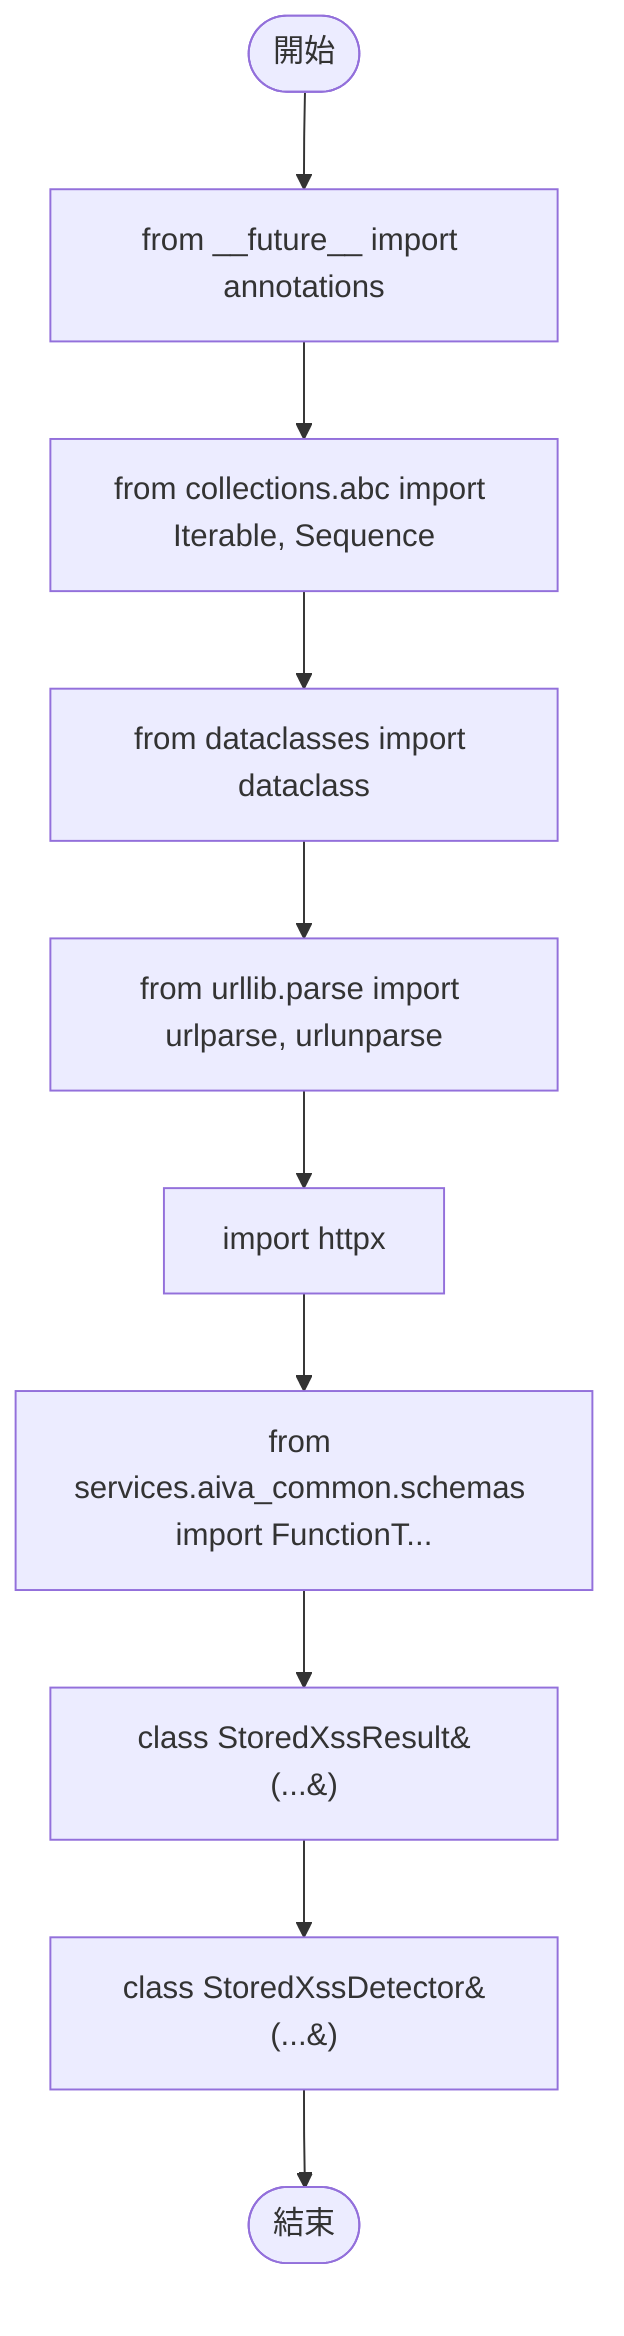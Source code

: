 flowchart TB
    n1([開始])
    n2([結束])
    n3[from __future__ import annotations]
    n4[from collections.abc import Iterable, Sequence]
    n5[from dataclasses import dataclass]
    n6[from urllib.parse import urlparse, urlunparse]
    n7[import httpx]
    n8[from services.aiva_common.schemas import FunctionT...]
    n9[class StoredXssResult&#40;...&#41;]
    n10[class StoredXssDetector&#40;...&#41;]
    n1 --> n3
    n3 --> n4
    n4 --> n5
    n5 --> n6
    n6 --> n7
    n7 --> n8
    n8 --> n9
    n9 --> n10
    n10 --> n2